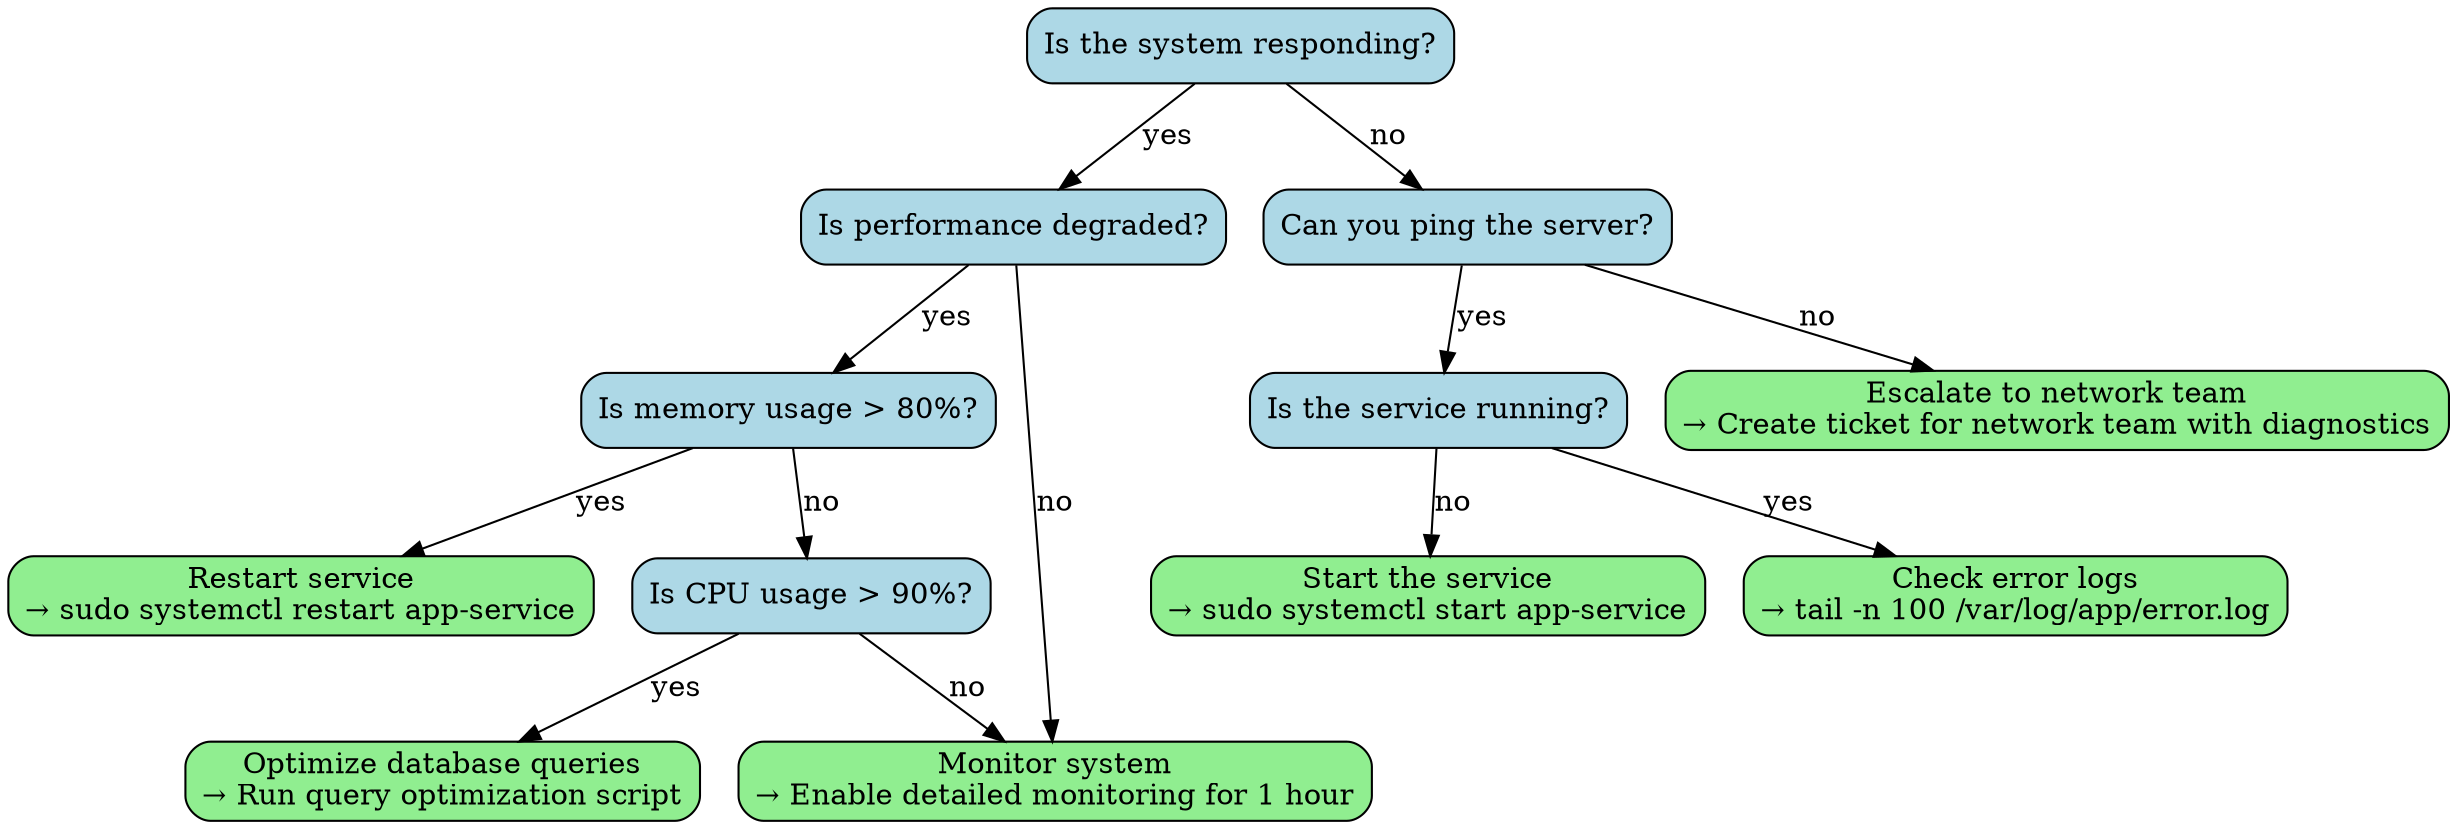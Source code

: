 digraph DecisionTree {
    rankdir=TD;
    node [shape=box, style=rounded];
    check_system [label="Is the system responding?", fillcolor=lightblue, style="rounded,filled"];
    check_performance [label="Is performance degraded?", fillcolor=lightblue, style="rounded,filled"];
    check_memory [label="Is memory usage > 80%?", fillcolor=lightblue, style="rounded,filled"];
    restart_service [label="Restart service\n→ sudo systemctl restart app-service", fillcolor=lightgreen, style="rounded,filled"];
    check_cpu [label="Is CPU usage > 90%?", fillcolor=lightblue, style="rounded,filled"];
    optimize_queries [label="Optimize database queries\n→ Run query optimization script", fillcolor=lightgreen, style="rounded,filled"];
    monitor [label="Monitor system\n→ Enable detailed monitoring for 1 hour", fillcolor=lightgreen, style="rounded,filled"];
    check_network [label="Can you ping the server?", fillcolor=lightblue, style="rounded,filled"];
    check_service [label="Is the service running?", fillcolor=lightblue, style="rounded,filled"];
    start_service [label="Start the service\n→ sudo systemctl start app-service", fillcolor=lightgreen, style="rounded,filled"];
    check_logs [label="Check error logs\n→ tail -n 100 /var/log/app/error.log", fillcolor=lightgreen, style="rounded,filled"];
    network_team [label="Escalate to network team\n→ Create ticket for network team with diagnostics", fillcolor=lightgreen, style="rounded,filled"];
    check_system -> check_performance [label="yes"];
    check_system -> check_network [label="no"];
    check_performance -> check_memory [label="yes"];
    check_performance -> monitor [label="no"];
    check_memory -> restart_service [label="yes"];
    check_memory -> check_cpu [label="no"];
    check_cpu -> optimize_queries [label="yes"];
    check_cpu -> monitor [label="no"];
    check_network -> check_service [label="yes"];
    check_network -> network_team [label="no"];
    check_service -> start_service [label="no"];
    check_service -> check_logs [label="yes"];
}